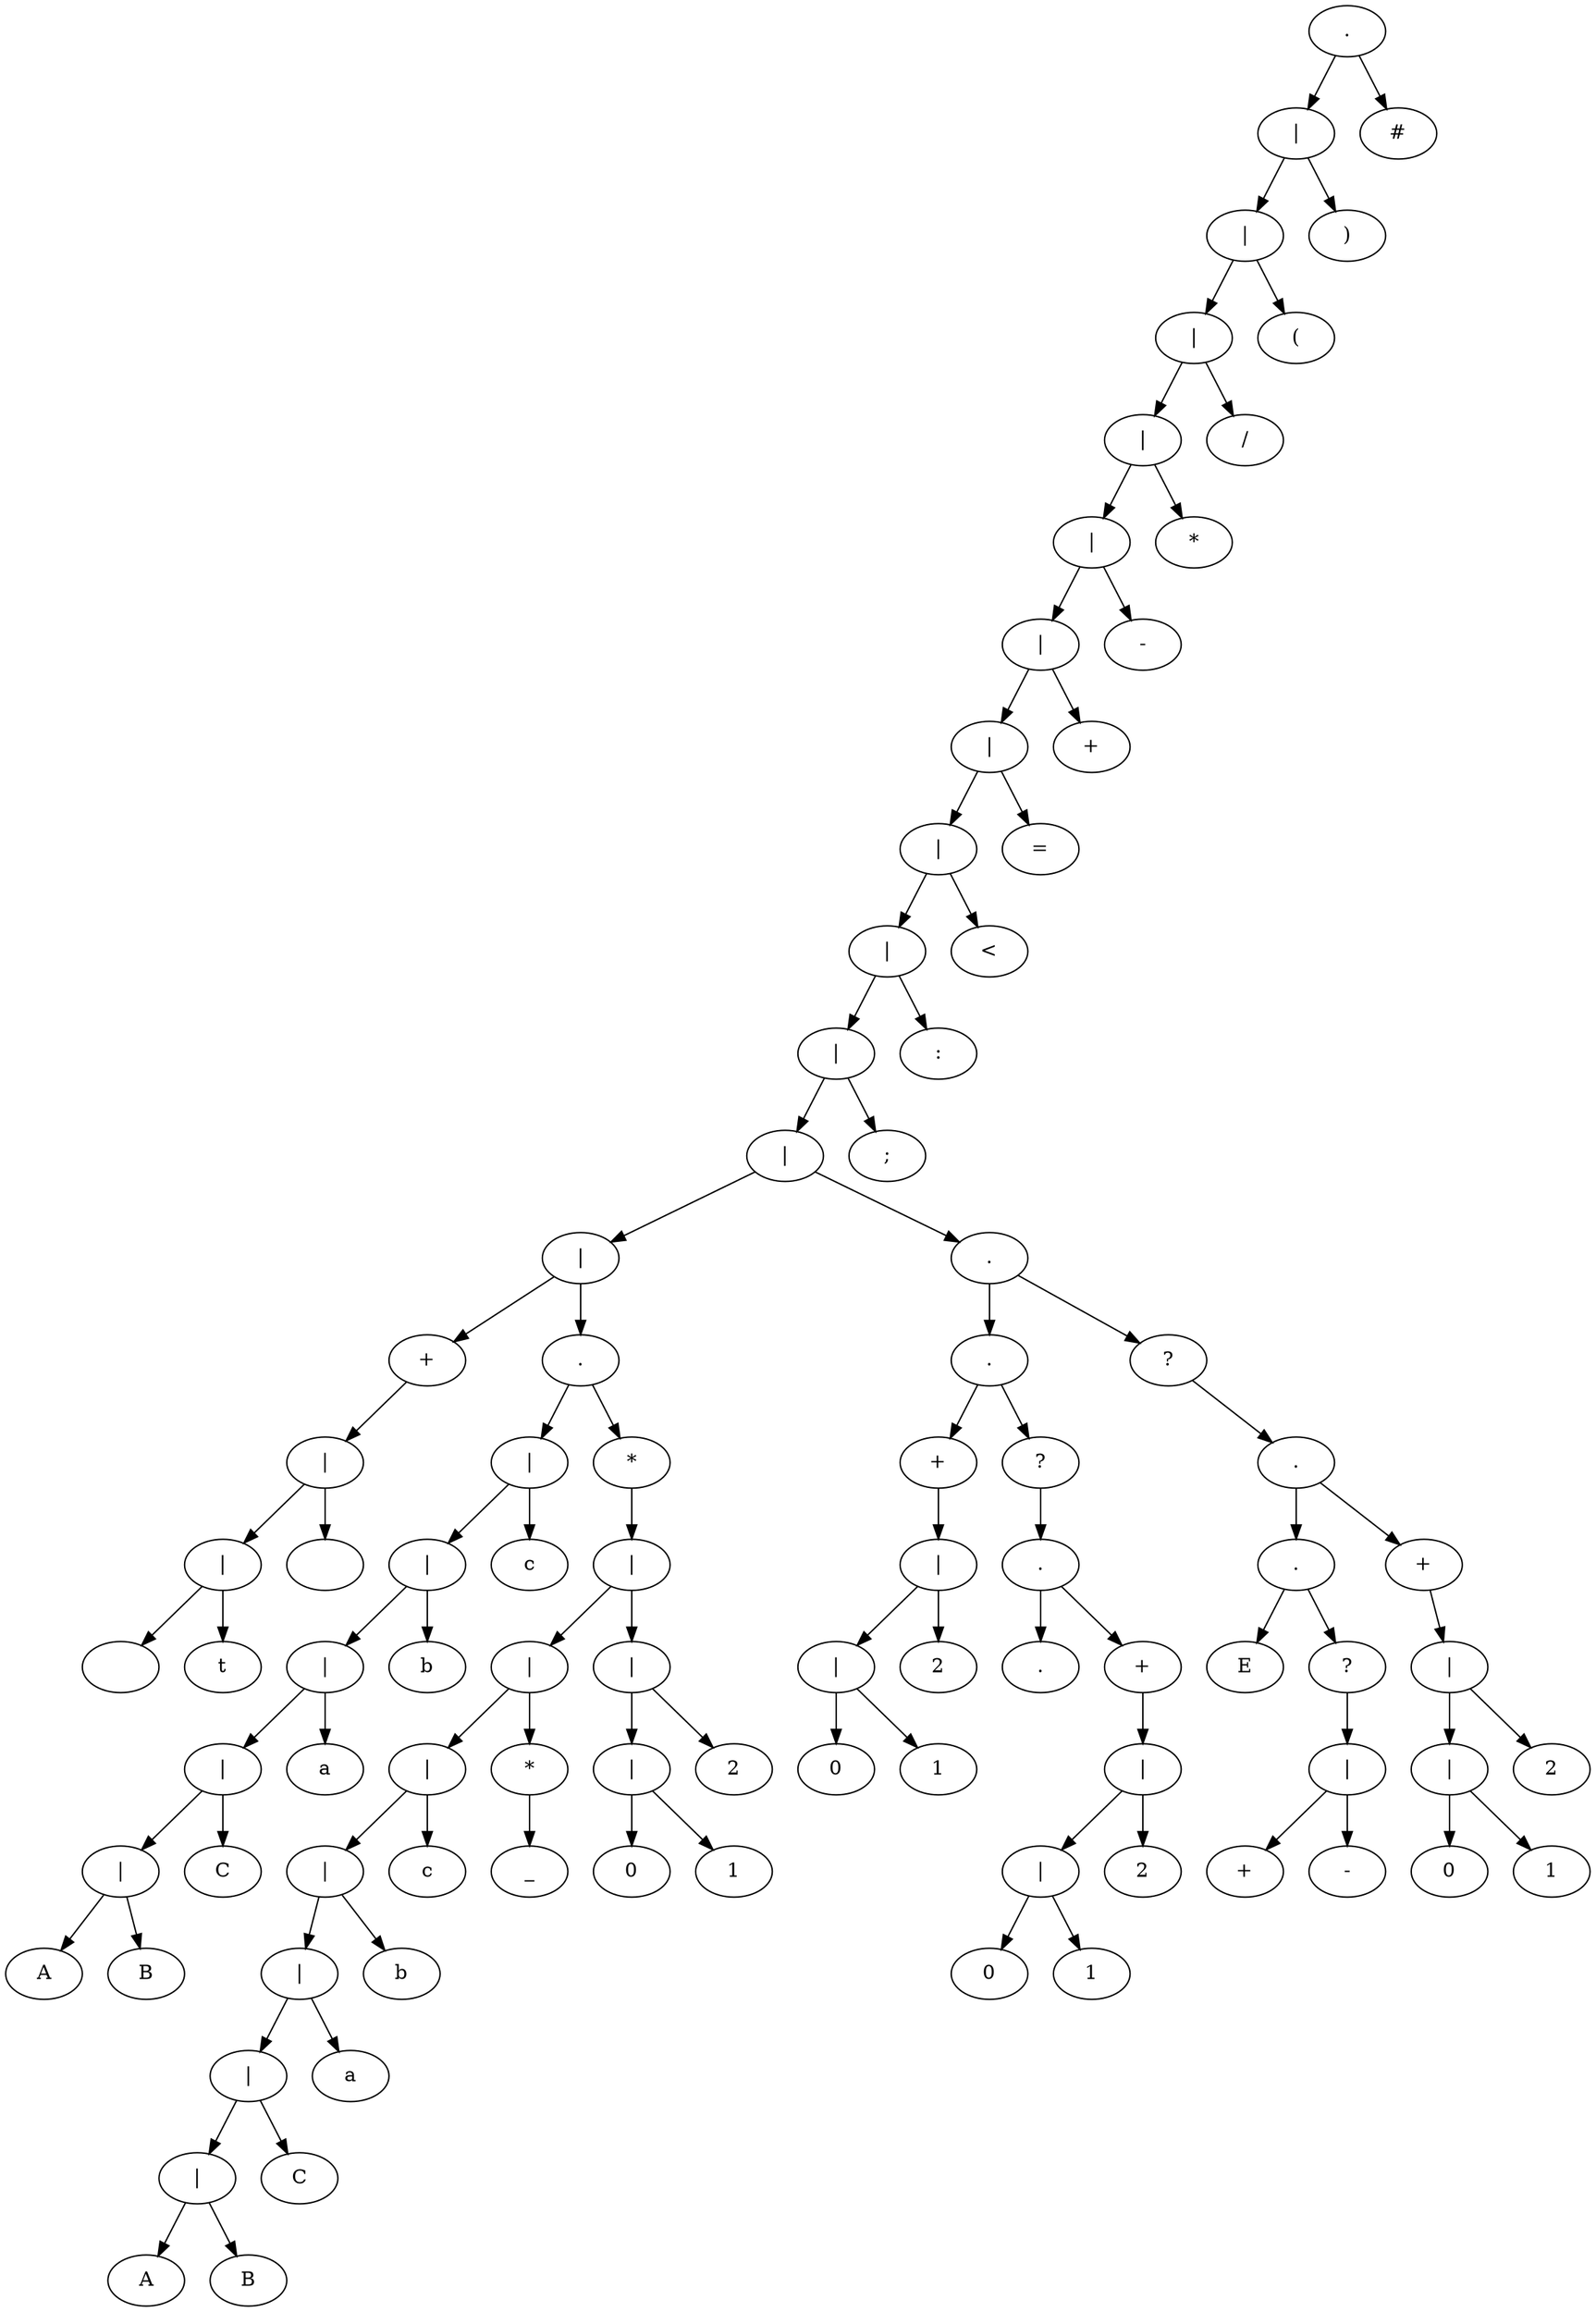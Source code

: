 digraph {
	2426816132768 [label="."]
	2426816132768 -> 2426816132864
	2426816132864 [label="|"]
	2426816132864 -> 2426816132960
	2426816132960 [label="|"]
	2426816132960 -> 2426816133056
	2426816133056 [label="|"]
	2426816133056 -> 2426816133152
	2426816133152 [label="|"]
	2426816133152 -> 2426816133248
	2426816133248 [label="|"]
	2426816133248 -> 2426816133344
	2426816133344 [label="|"]
	2426816133344 -> 2426816133440
	2426816133440 [label="|"]
	2426816133440 -> 2426816133536
	2426816133536 [label="|"]
	2426816133536 -> 2426816133632
	2426816133632 [label="|"]
	2426816133632 -> 2426816133728
	2426816133728 [label="|"]
	2426816133728 -> 2426816133824
	2426816133824 [label="|"]
	2426816133824 -> 2426816131616
	2426816131616 [label="|"]
	2426816131616 -> 2426816129936
	2426816129936 [label="+"]
	2426816129936 -> 2426816129888
	2426816129888 [label="|"]
	2426816129888 -> 2426816129792
	2426816129792 [label="|"]
	2426816129792 -> 2426816129648
	2426816129648 [label=" "]
	2426816129792 -> 2426816129696
	2426816129696 [label="\t"]
	2426816129888 -> 2426816129840
	2426816129840 [label="\n"]
	2426816131616 -> 2426816131568
	2426816131568 [label="."]
	2426816131568 -> 2426816130512
	2426816130512 [label="|"]
	2426816130512 -> 2426816130416
	2426816130416 [label="|"]
	2426816130416 -> 2426816130320
	2426816130320 [label="|"]
	2426816130320 -> 2426816130224
	2426816130224 [label="|"]
	2426816130224 -> 2426816130080
	2426816130080 [label="|"]
	2426816130080 -> 2426816129984
	2426816129984 [label=A]
	2426816130080 -> 2426816130032
	2426816130032 [label=B]
	2426816130224 -> 2426816130176
	2426816130176 [label=C]
	2426816130320 -> 2426816130272
	2426816130272 [label=a]
	2426816130416 -> 2426816130368
	2426816130368 [label=b]
	2426816130512 -> 2426816130464
	2426816130464 [label=c]
	2426816131568 -> 2426816131520
	2426816131520 [label="*"]
	2426816131520 -> 2426816131472
	2426816131472 [label="|"]
	2426816131472 -> 2426816131184
	2426816131184 [label="|"]
	2426816131184 -> 2426816131040
	2426816131040 [label="|"]
	2426816131040 -> 2426816130944
	2426816130944 [label="|"]
	2426816130944 -> 2426816130848
	2426816130848 [label="|"]
	2426816130848 -> 2426816130752
	2426816130752 [label="|"]
	2426816130752 -> 2426816130656
	2426816130656 [label="|"]
	2426816130656 -> 2426816130560
	2426816130560 [label=A]
	2426816130656 -> 2426816130608
	2426816130608 [label=B]
	2426816130752 -> 2426816130704
	2426816130704 [label=C]
	2426816130848 -> 2426816130800
	2426816130800 [label=a]
	2426816130944 -> 2426816130896
	2426816130896 [label=b]
	2426816131040 -> 2426816130992
	2426816130992 [label=c]
	2426816131184 -> 2426816131136
	2426816131136 [label="*"]
	2426816131136 -> 2426816131088
	2426816131088 [label=_]
	2426816131472 -> 2426816131424
	2426816131424 [label="|"]
	2426816131424 -> 2426816131328
	2426816131328 [label="|"]
	2426816131328 -> 2426816131232
	2426816131232 [label=0]
	2426816131328 -> 2426816131280
	2426816131280 [label=1]
	2426816131424 -> 2426816131376
	2426816131376 [label=2]
	2426816133824 -> 2426816133872
	2426816133872 [label="."]
	2426816133872 -> 2426816134592
	2426816134592 [label="."]
	2426816134592 -> 2426816135072
	2426816135072 [label="+"]
	2426816135072 -> 2426816135120
	2426816135120 [label="|"]
	2426816135120 -> 2426816131760
	2426816131760 [label="|"]
	2426816131760 -> 2426816131664
	2426816131664 [label=0]
	2426816131760 -> 2426816131712
	2426816131712 [label=1]
	2426816135120 -> 2426816131808
	2426816131808 [label=2]
	2426816134592 -> 2426816134640
	2426816134640 [label="?"]
	2426816134640 -> 2426816134688
	2426816134688 [label="."]
	2426816134688 -> 2426816135024
	2426816135024 [label="."]
	2426816134688 -> 2426816134736
	2426816134736 [label="+"]
	2426816134736 -> 2426816134784
	2426816134784 [label="|"]
	2426816134784 -> 2426816134880
	2426816134880 [label="|"]
	2426816134880 -> 2426816134976
	2426816134976 [label=0]
	2426816134880 -> 2426816134928
	2426816134928 [label=1]
	2426816134784 -> 2426816134832
	2426816134832 [label=2]
	2426816133872 -> 2426816133920
	2426816133920 [label="?"]
	2426816133920 -> 2426816133968
	2426816133968 [label="."]
	2426816133968 -> 2426816134304
	2426816134304 [label="."]
	2426816134304 -> 2426816134544
	2426816134544 [label=E]
	2426816134304 -> 2426816134352
	2426816134352 [label="?"]
	2426816134352 -> 2426816134400
	2426816134400 [label="|"]
	2426816134400 -> 2426816134496
	2426816134496 [label="+"]
	2426816134400 -> 2426816134448
	2426816134448 [label="-"]
	2426816133968 -> 2426816134016
	2426816134016 [label="+"]
	2426816134016 -> 2426816134064
	2426816134064 [label="|"]
	2426816134064 -> 2426816134160
	2426816134160 [label="|"]
	2426816134160 -> 2426816134256
	2426816134256 [label=0]
	2426816134160 -> 2426816134208
	2426816134208 [label=1]
	2426816134064 -> 2426816134112
	2426816134112 [label=2]
	2426816133728 -> 2426816133776
	2426816133776 [label=";"]
	2426816133632 -> 2426816133680
	2426816133680 [label=":"]
	2426816133536 -> 2426816133584
	2426816133584 [label="<"]
	2426816133440 -> 2426816133488
	2426816133488 [label="="]
	2426816133344 -> 2426816133392
	2426816133392 [label="+"]
	2426816133248 -> 2426816133296
	2426816133296 [label="-"]
	2426816133152 -> 2426816133200
	2426816133200 [label="*"]
	2426816133056 -> 2426816133104
	2426816133104 [label="/"]
	2426816132960 -> 2426816133008
	2426816133008 [label="("]
	2426816132864 -> 2426816132912
	2426816132912 [label=")"]
	2426816132768 -> 2426816132816
	2426816132816 [label="#"]
}
